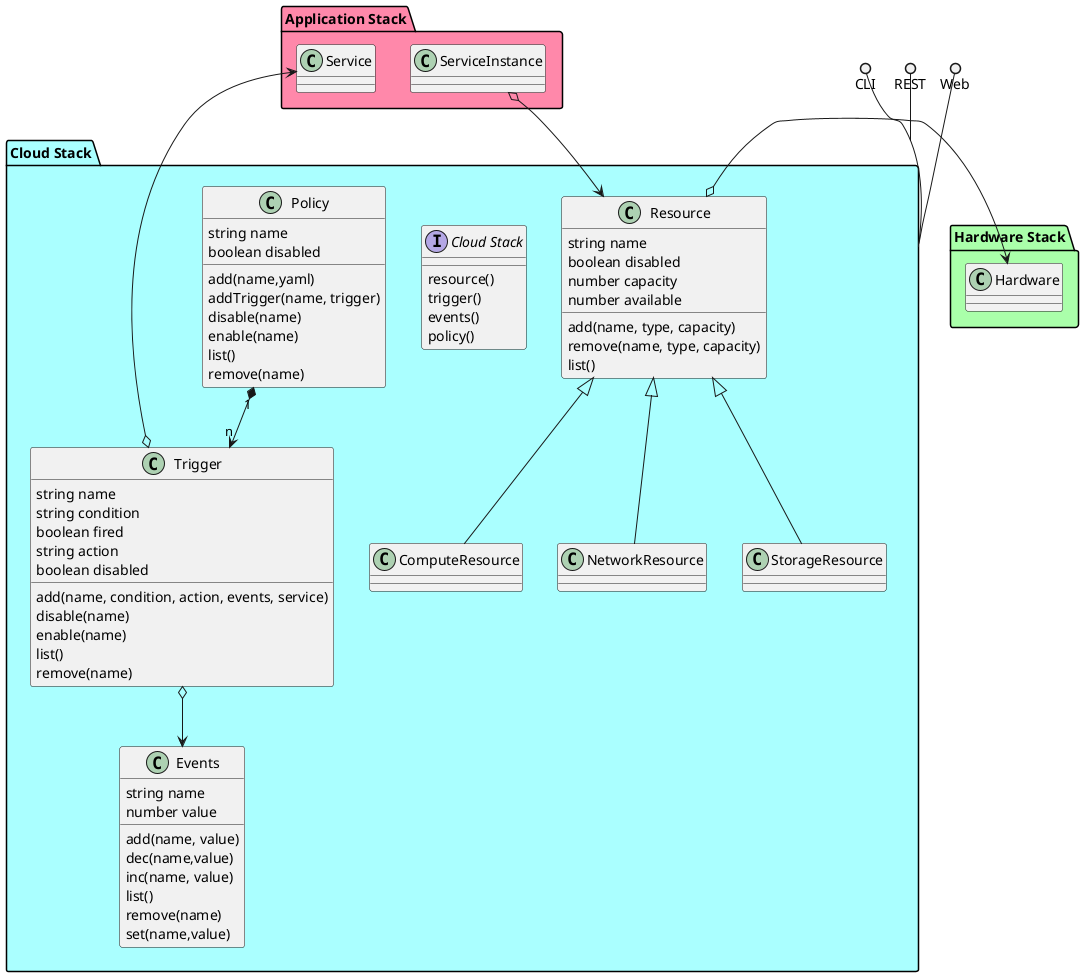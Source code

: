 @startuml

package "Cloud Stack" #aaffff {
    interface "Cloud Stack" {
      resource()
      trigger()
      events()
      policy()
    }
    class Resource {
      string name
      boolean disabled
      number capacity
      number available
      add(name, type, capacity)
      remove(name, type, capacity)
      list()
    }
    class ComputeResource {
    }
    class NetworkResource {
    }
    class StorageResource {
    }
    class Events {
      string name
      number value
      add(name, value)
      dec(name,value)
      inc(name, value)
      list()
      remove(name)
      set(name,value)
    }
    class Trigger {
      string name
      string condition
      boolean fired
      string action
      boolean disabled
      add(name, condition, action, events, service)
      disable(name)
      enable(name)
      list()
      remove(name)
    }
    class Policy {
      string name
      boolean disabled
      add(name,yaml)
      addTrigger(name, trigger)
      disable(name)
      enable(name)
      list()
      remove(name)

    }
    Resource <|-- ComputeResource
    Resource <|-- StorageResource
    Resource <|-- NetworkResource

    Policy "1" *--> "n" Trigger
    Trigger o--> Events
}

CLI ()-- "Cloud Stack"
REST ()-- "Cloud Stack"
Web ()-- "Cloud Stack"

package "Hardware Stack" #aaffaa {
    class Hardware {
    }
}

package "Application Stack" #ff88aa {
    class ServiceInstance {
    }
    class Service {
    }
}

Resource o-> Hardware

ServiceInstance o--> Resource
Service <-o Trigger

@enduml
